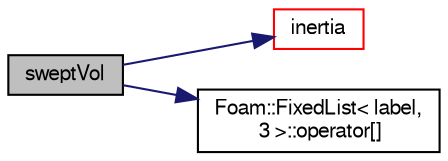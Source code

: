 digraph "sweptVol"
{
  bgcolor="transparent";
  edge [fontname="FreeSans",fontsize="10",labelfontname="FreeSans",labelfontsize="10"];
  node [fontname="FreeSans",fontsize="10",shape=record];
  rankdir="LR";
  Node96 [label="sweptVol",height=0.2,width=0.4,color="black", fillcolor="grey75", style="filled", fontcolor="black"];
  Node96 -> Node97 [color="midnightblue",fontsize="10",style="solid",fontname="FreeSans"];
  Node97 [label="inertia",height=0.2,width=0.4,color="red",URL="$a27234.html#a44e64cc9697e6babe8b9ad184a78b888",tooltip="Return the inertia tensor, with optional reference. "];
  Node96 -> Node120 [color="midnightblue",fontsize="10",style="solid",fontname="FreeSans"];
  Node120 [label="Foam::FixedList\< label,\l 3 \>::operator[]",height=0.2,width=0.4,color="black",URL="$a25894.html#a851e28f7788bbc82f5a4aa9f0efdefe4",tooltip="Return element of FixedList. "];
}
